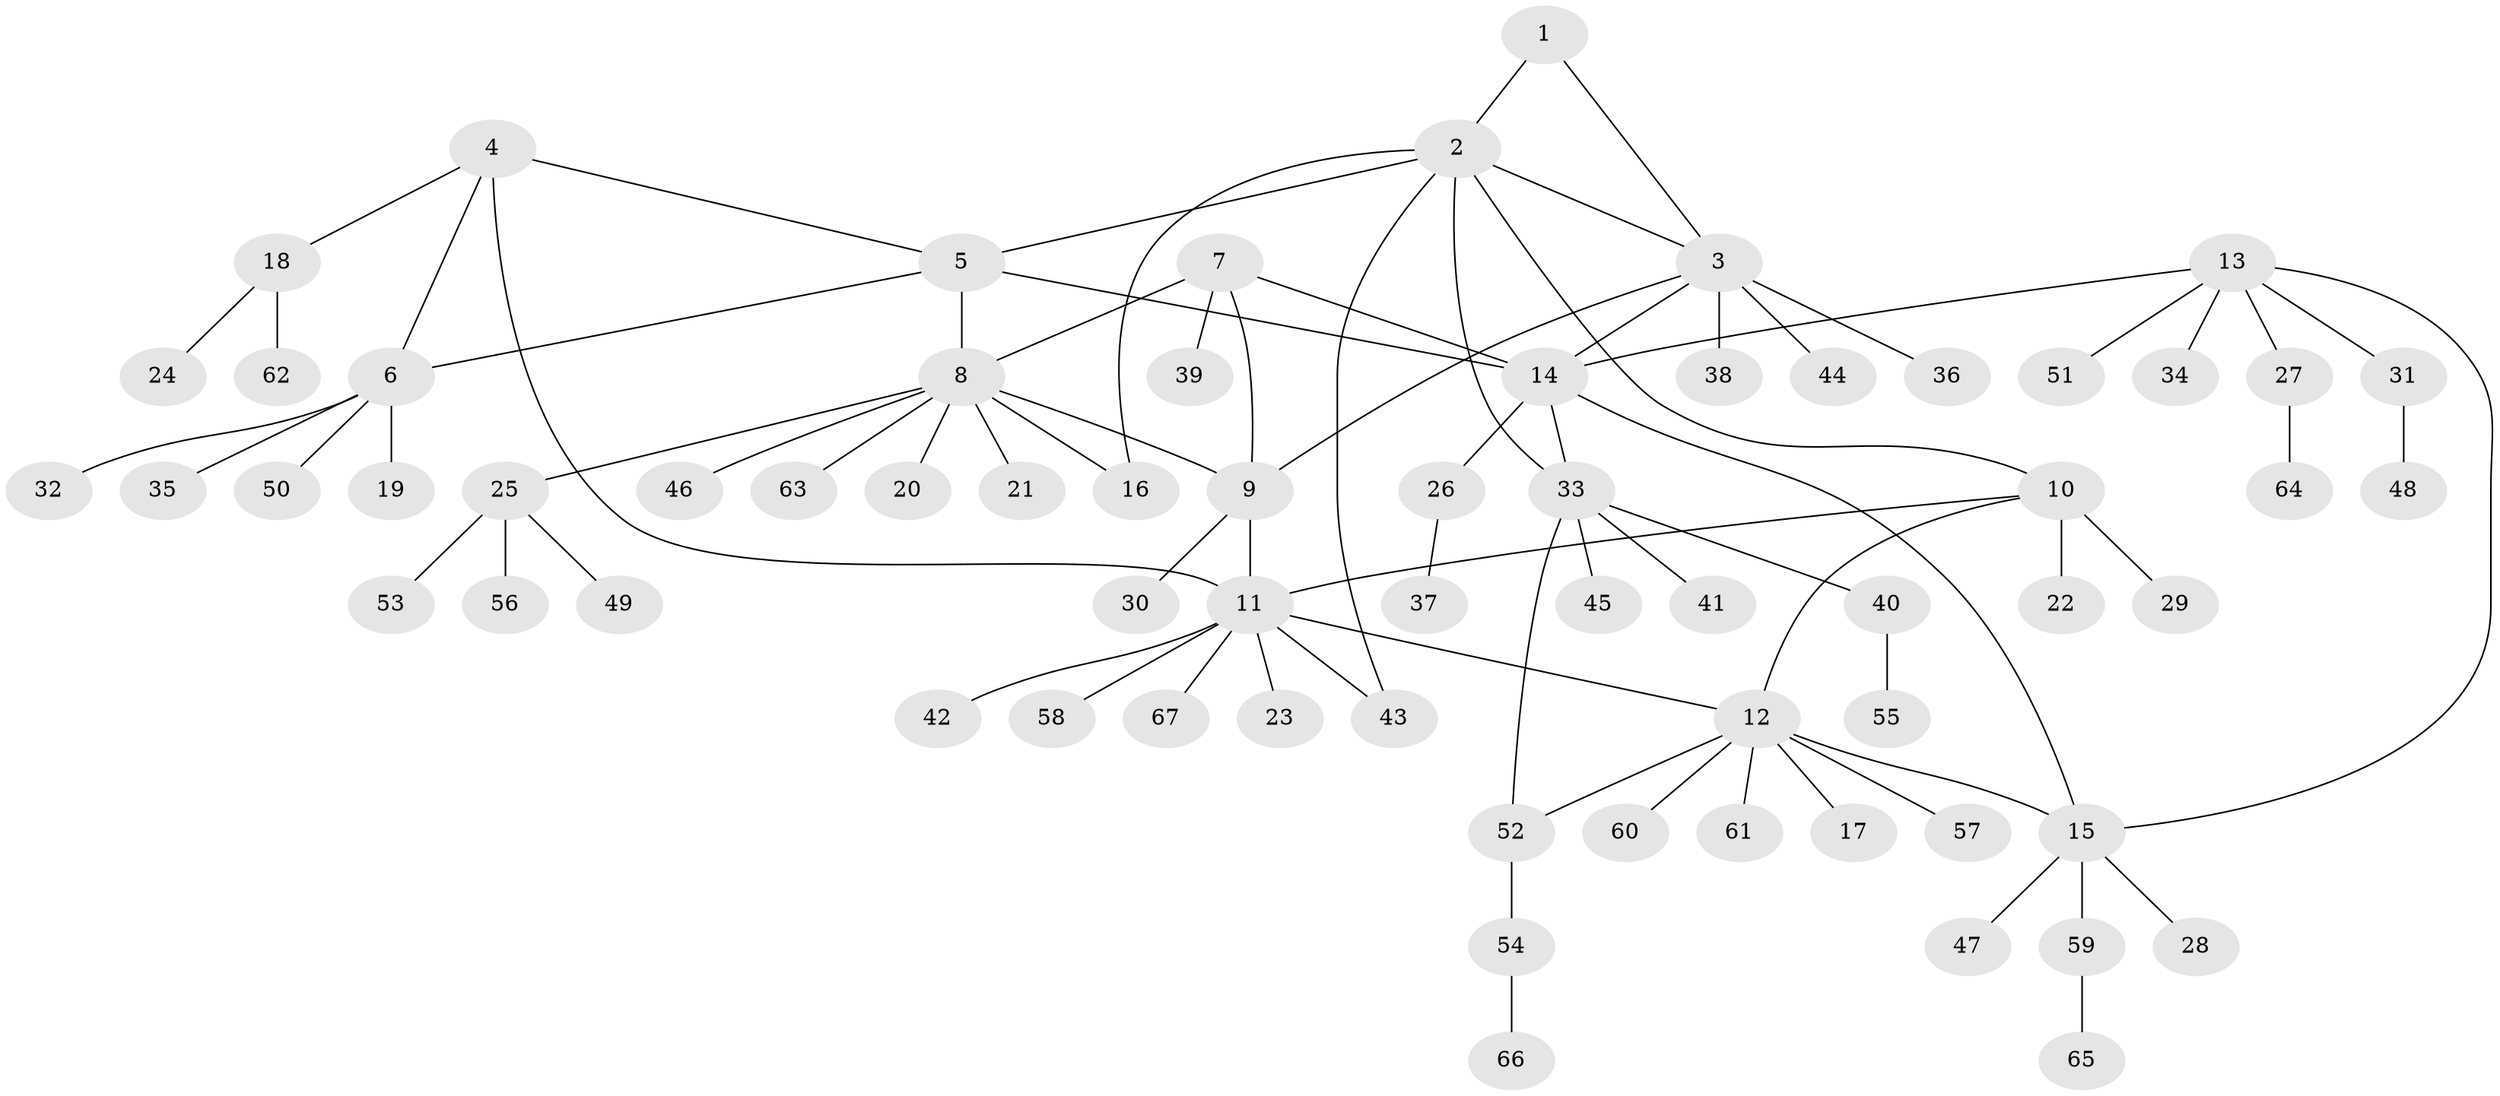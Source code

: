 // coarse degree distribution, {6: 0.04081632653061224, 5: 0.061224489795918366, 4: 0.08163265306122448, 12: 0.02040816326530612, 8: 0.02040816326530612, 7: 0.02040816326530612, 9: 0.02040816326530612, 2: 0.061224489795918366, 1: 0.6326530612244898, 3: 0.04081632653061224}
// Generated by graph-tools (version 1.1) at 2025/24/03/03/25 07:24:14]
// undirected, 67 vertices, 81 edges
graph export_dot {
graph [start="1"]
  node [color=gray90,style=filled];
  1;
  2;
  3;
  4;
  5;
  6;
  7;
  8;
  9;
  10;
  11;
  12;
  13;
  14;
  15;
  16;
  17;
  18;
  19;
  20;
  21;
  22;
  23;
  24;
  25;
  26;
  27;
  28;
  29;
  30;
  31;
  32;
  33;
  34;
  35;
  36;
  37;
  38;
  39;
  40;
  41;
  42;
  43;
  44;
  45;
  46;
  47;
  48;
  49;
  50;
  51;
  52;
  53;
  54;
  55;
  56;
  57;
  58;
  59;
  60;
  61;
  62;
  63;
  64;
  65;
  66;
  67;
  1 -- 2;
  1 -- 3;
  2 -- 3;
  2 -- 5;
  2 -- 10;
  2 -- 16;
  2 -- 33;
  2 -- 43;
  3 -- 9;
  3 -- 14;
  3 -- 36;
  3 -- 38;
  3 -- 44;
  4 -- 5;
  4 -- 6;
  4 -- 11;
  4 -- 18;
  5 -- 6;
  5 -- 8;
  5 -- 14;
  6 -- 19;
  6 -- 32;
  6 -- 35;
  6 -- 50;
  7 -- 8;
  7 -- 9;
  7 -- 14;
  7 -- 39;
  8 -- 9;
  8 -- 16;
  8 -- 20;
  8 -- 21;
  8 -- 25;
  8 -- 46;
  8 -- 63;
  9 -- 11;
  9 -- 30;
  10 -- 11;
  10 -- 12;
  10 -- 22;
  10 -- 29;
  11 -- 12;
  11 -- 23;
  11 -- 42;
  11 -- 43;
  11 -- 58;
  11 -- 67;
  12 -- 15;
  12 -- 17;
  12 -- 52;
  12 -- 57;
  12 -- 60;
  12 -- 61;
  13 -- 14;
  13 -- 15;
  13 -- 27;
  13 -- 31;
  13 -- 34;
  13 -- 51;
  14 -- 15;
  14 -- 26;
  14 -- 33;
  15 -- 28;
  15 -- 47;
  15 -- 59;
  18 -- 24;
  18 -- 62;
  25 -- 49;
  25 -- 53;
  25 -- 56;
  26 -- 37;
  27 -- 64;
  31 -- 48;
  33 -- 40;
  33 -- 41;
  33 -- 45;
  33 -- 52;
  40 -- 55;
  52 -- 54;
  54 -- 66;
  59 -- 65;
}
